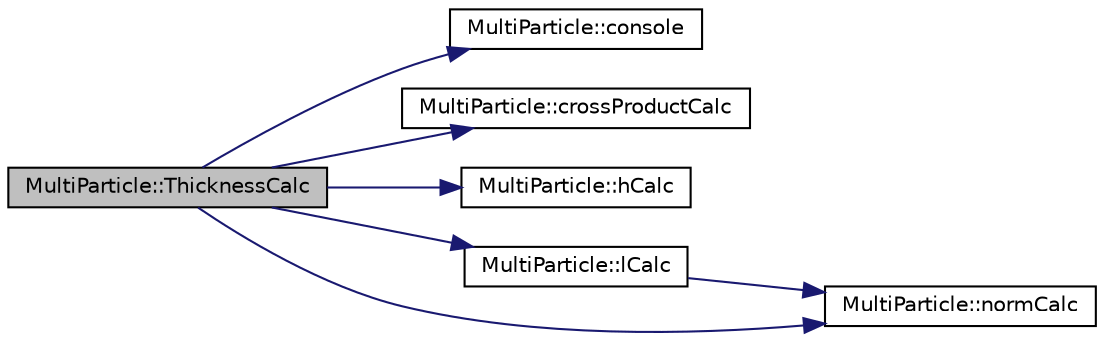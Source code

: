 digraph "MultiParticle::ThicknessCalc"
{
 // LATEX_PDF_SIZE
  edge [fontname="Helvetica",fontsize="10",labelfontname="Helvetica",labelfontsize="10"];
  node [fontname="Helvetica",fontsize="10",shape=record];
  rankdir="LR";
  Node1 [label="MultiParticle::ThicknessCalc",height=0.2,width=0.4,color="black", fillcolor="grey75", style="filled", fontcolor="black",tooltip=" "];
  Node1 -> Node2 [color="midnightblue",fontsize="10",style="solid",fontname="Helvetica"];
  Node2 [label="MultiParticle::console",height=0.2,width=0.4,color="black", fillcolor="white", style="filled",URL="$classMultiParticle.html#a5d0e933dc3c08e5a8daf54441c5459cd",tooltip="今どんな動作が行われたかコンソールに表示する"];
  Node1 -> Node3 [color="midnightblue",fontsize="10",style="solid",fontname="Helvetica"];
  Node3 [label="MultiParticle::crossProductCalc",height=0.2,width=0.4,color="black", fillcolor="white", style="filled",URL="$classMultiParticle.html#a91bb84e5ac5b718950e0cee264f07454",tooltip="外積を計算する"];
  Node1 -> Node4 [color="midnightblue",fontsize="10",style="solid",fontname="Helvetica"];
  Node4 [label="MultiParticle::hCalc",height=0.2,width=0.4,color="black", fillcolor="white", style="filled",URL="$classMultiParticle.html#a184089881fffeae35ef07336df7928f9",tooltip="膜厚h(i+1/2,j)"];
  Node1 -> Node5 [color="midnightblue",fontsize="10",style="solid",fontname="Helvetica"];
  Node5 [label="MultiParticle::lCalc",height=0.2,width=0.4,color="black", fillcolor="white", style="filled",URL="$classMultiParticle.html#ac68fcf2e2e776ed3c273bfd20f602347",tooltip="粒子間距離 lを求める"];
  Node5 -> Node6 [color="midnightblue",fontsize="10",style="solid",fontname="Helvetica"];
  Node6 [label="MultiParticle::normCalc",height=0.2,width=0.4,color="black", fillcolor="white", style="filled",URL="$classMultiParticle.html#a170c3f0696ecc6d8304da90e9403be3a",tooltip="Calclate length (長さを計算する)"];
  Node1 -> Node6 [color="midnightblue",fontsize="10",style="solid",fontname="Helvetica"];
}
